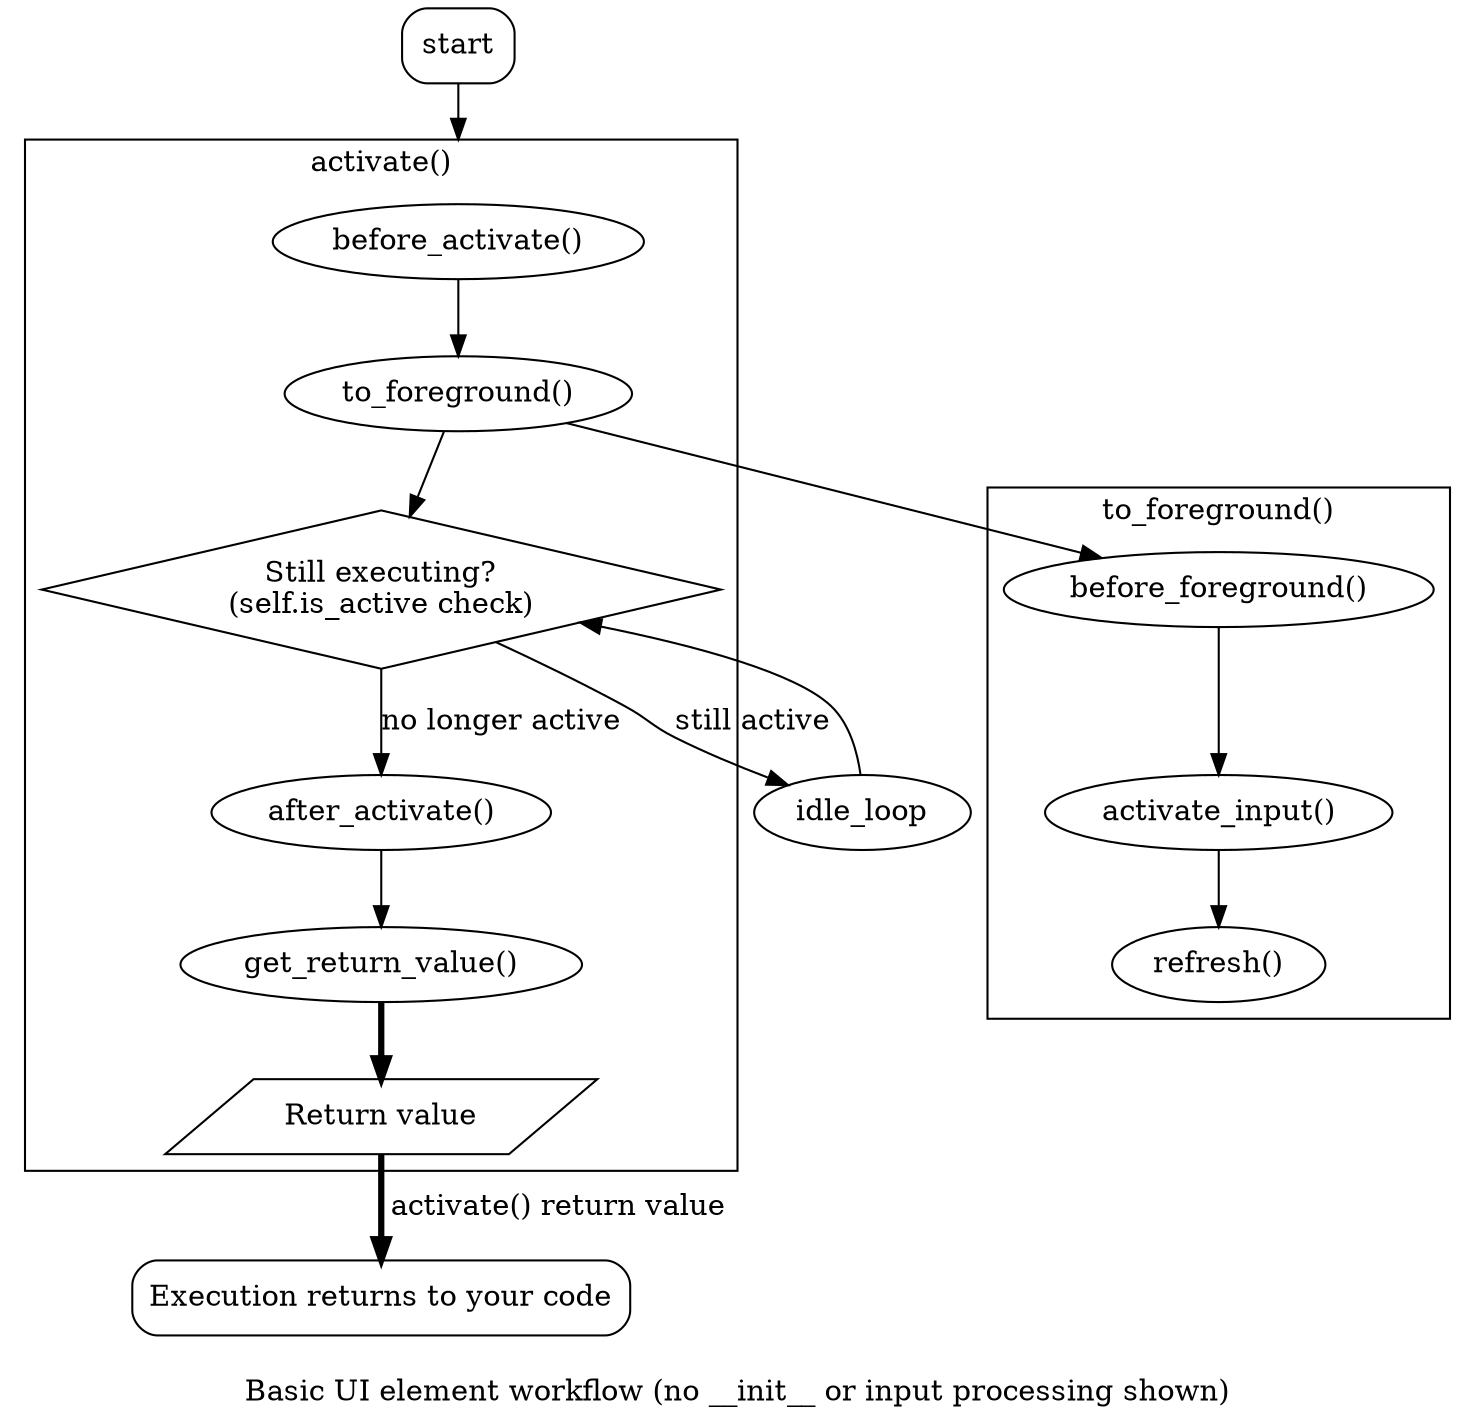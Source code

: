 digraph {
  compound=true;
  subgraph cluster_activate {
    // Connections
    before_activate -> to_foreground
    to_foreground -> still_executing
    still_executing -> after_activate [label="no longer active"];
    after_activate -> get_return_value;
    get_return_value -> return_value [penwidth=3];
    // Labels
    before_activate[label="before_activate()"];
    to_foreground[label="to_foreground()"];
    after_activate[label="after_activate()"];
    get_return_value[label="get_return_value()"];
    return_value[label="Return value"];
    still_executing[label="Still executing?\n(self.is_active check)"]
    label="activate()" 
  }
  subgraph cluster_toforeground {
    to_foreground -> before_foreground
    before_foreground -> activate_input
    activate_input -> refresh
    before_foreground[label="before_foreground()"];
    activate_input[label="activate_input()"];
    refresh[label="refresh()"];
    label="to_foreground()" 
  }

  start[shape="box", style=rounded];
  end[shape="box", style=rounded];
  return_value[shape="parallelogram", style=""];
  still_executing[shape="diamond", style=""];
 
  start -> before_activate [lhead=cluster_activate];
  // Idle loop arrows
  still_executing -> idle_loop [label="still active"];
  idle_loop -> still_executing
  // End
  return_value -> end [penwidth=3; label=" activate() return value"]

  end[label="Execution returns to your code"];

  label="\nBasic UI element workflow (no __init__ or input processing shown)"
}
